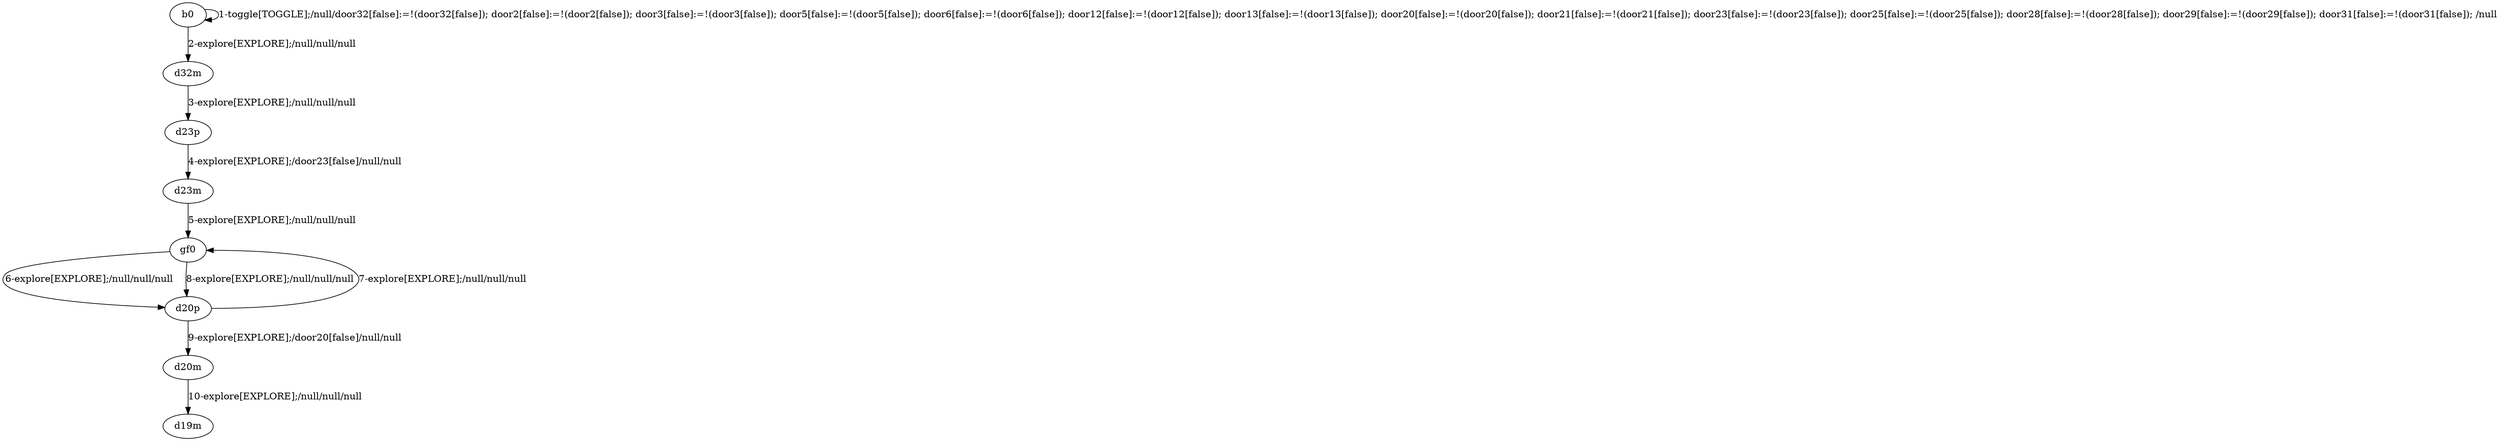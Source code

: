 # Total number of goals covered by this test: 1
# d20p --> gf0

digraph g {
"b0" -> "b0" [label = "1-toggle[TOGGLE];/null/door32[false]:=!(door32[false]); door2[false]:=!(door2[false]); door3[false]:=!(door3[false]); door5[false]:=!(door5[false]); door6[false]:=!(door6[false]); door12[false]:=!(door12[false]); door13[false]:=!(door13[false]); door20[false]:=!(door20[false]); door21[false]:=!(door21[false]); door23[false]:=!(door23[false]); door25[false]:=!(door25[false]); door28[false]:=!(door28[false]); door29[false]:=!(door29[false]); door31[false]:=!(door31[false]); /null"];
"b0" -> "d32m" [label = "2-explore[EXPLORE];/null/null/null"];
"d32m" -> "d23p" [label = "3-explore[EXPLORE];/null/null/null"];
"d23p" -> "d23m" [label = "4-explore[EXPLORE];/door23[false]/null/null"];
"d23m" -> "gf0" [label = "5-explore[EXPLORE];/null/null/null"];
"gf0" -> "d20p" [label = "6-explore[EXPLORE];/null/null/null"];
"d20p" -> "gf0" [label = "7-explore[EXPLORE];/null/null/null"];
"gf0" -> "d20p" [label = "8-explore[EXPLORE];/null/null/null"];
"d20p" -> "d20m" [label = "9-explore[EXPLORE];/door20[false]/null/null"];
"d20m" -> "d19m" [label = "10-explore[EXPLORE];/null/null/null"];
}